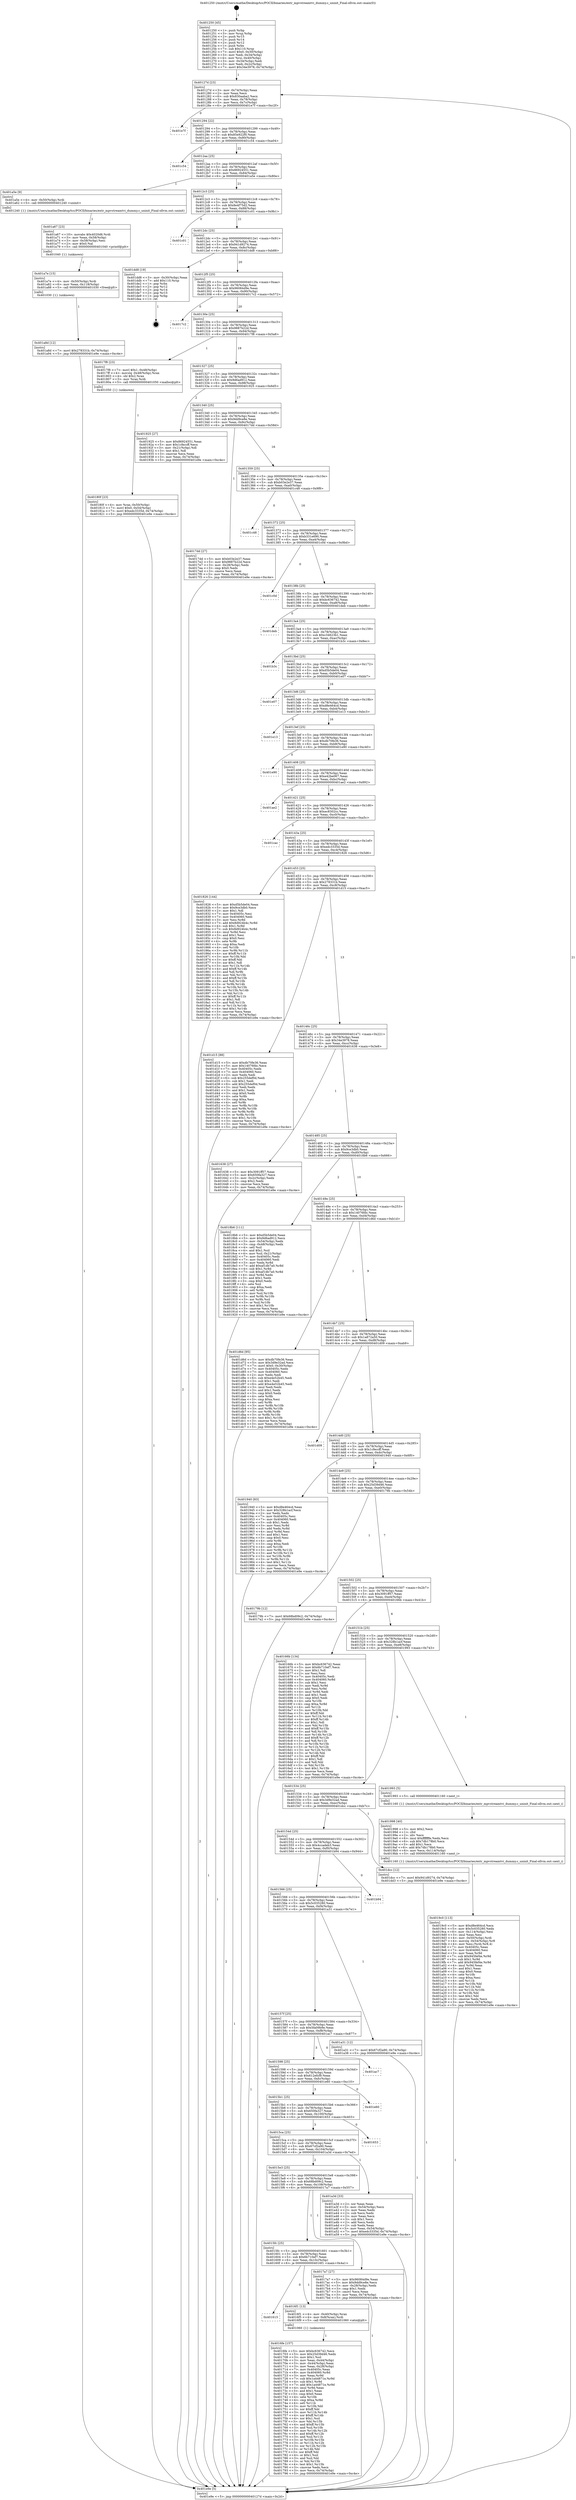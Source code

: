 digraph "0x401250" {
  label = "0x401250 (/mnt/c/Users/mathe/Desktop/tcc/POCII/binaries/extr_mpvstreamtvi_dummy.c_uninit_Final-ollvm.out::main(0))"
  labelloc = "t"
  node[shape=record]

  Entry [label="",width=0.3,height=0.3,shape=circle,fillcolor=black,style=filled]
  "0x40127d" [label="{
     0x40127d [23]\l
     | [instrs]\l
     &nbsp;&nbsp;0x40127d \<+3\>: mov -0x74(%rbp),%eax\l
     &nbsp;&nbsp;0x401280 \<+2\>: mov %eax,%ecx\l
     &nbsp;&nbsp;0x401282 \<+6\>: sub $0x830aaba2,%ecx\l
     &nbsp;&nbsp;0x401288 \<+3\>: mov %eax,-0x78(%rbp)\l
     &nbsp;&nbsp;0x40128b \<+3\>: mov %ecx,-0x7c(%rbp)\l
     &nbsp;&nbsp;0x40128e \<+6\>: je 0000000000401e7f \<main+0xc2f\>\l
  }"]
  "0x401e7f" [label="{
     0x401e7f\l
  }", style=dashed]
  "0x401294" [label="{
     0x401294 [22]\l
     | [instrs]\l
     &nbsp;&nbsp;0x401294 \<+5\>: jmp 0000000000401299 \<main+0x49\>\l
     &nbsp;&nbsp;0x401299 \<+3\>: mov -0x78(%rbp),%eax\l
     &nbsp;&nbsp;0x40129c \<+5\>: sub $0x85e922f0,%eax\l
     &nbsp;&nbsp;0x4012a1 \<+3\>: mov %eax,-0x80(%rbp)\l
     &nbsp;&nbsp;0x4012a4 \<+6\>: je 0000000000401c54 \<main+0xa04\>\l
  }"]
  Exit [label="",width=0.3,height=0.3,shape=circle,fillcolor=black,style=filled,peripheries=2]
  "0x401c54" [label="{
     0x401c54\l
  }", style=dashed]
  "0x4012aa" [label="{
     0x4012aa [25]\l
     | [instrs]\l
     &nbsp;&nbsp;0x4012aa \<+5\>: jmp 00000000004012af \<main+0x5f\>\l
     &nbsp;&nbsp;0x4012af \<+3\>: mov -0x78(%rbp),%eax\l
     &nbsp;&nbsp;0x4012b2 \<+5\>: sub $0x86924551,%eax\l
     &nbsp;&nbsp;0x4012b7 \<+6\>: mov %eax,-0x84(%rbp)\l
     &nbsp;&nbsp;0x4012bd \<+6\>: je 0000000000401a5e \<main+0x80e\>\l
  }"]
  "0x401a8d" [label="{
     0x401a8d [12]\l
     | [instrs]\l
     &nbsp;&nbsp;0x401a8d \<+7\>: movl $0x278331b,-0x74(%rbp)\l
     &nbsp;&nbsp;0x401a94 \<+5\>: jmp 0000000000401e9e \<main+0xc4e\>\l
  }"]
  "0x401a5e" [label="{
     0x401a5e [9]\l
     | [instrs]\l
     &nbsp;&nbsp;0x401a5e \<+4\>: mov -0x50(%rbp),%rdi\l
     &nbsp;&nbsp;0x401a62 \<+5\>: call 0000000000401240 \<uninit\>\l
     | [calls]\l
     &nbsp;&nbsp;0x401240 \{1\} (/mnt/c/Users/mathe/Desktop/tcc/POCII/binaries/extr_mpvstreamtvi_dummy.c_uninit_Final-ollvm.out::uninit)\l
  }"]
  "0x4012c3" [label="{
     0x4012c3 [25]\l
     | [instrs]\l
     &nbsp;&nbsp;0x4012c3 \<+5\>: jmp 00000000004012c8 \<main+0x78\>\l
     &nbsp;&nbsp;0x4012c8 \<+3\>: mov -0x78(%rbp),%eax\l
     &nbsp;&nbsp;0x4012cb \<+5\>: sub $0x8e4f75d2,%eax\l
     &nbsp;&nbsp;0x4012d0 \<+6\>: mov %eax,-0x88(%rbp)\l
     &nbsp;&nbsp;0x4012d6 \<+6\>: je 0000000000401c01 \<main+0x9b1\>\l
  }"]
  "0x401a7e" [label="{
     0x401a7e [15]\l
     | [instrs]\l
     &nbsp;&nbsp;0x401a7e \<+4\>: mov -0x50(%rbp),%rdi\l
     &nbsp;&nbsp;0x401a82 \<+6\>: mov %eax,-0x118(%rbp)\l
     &nbsp;&nbsp;0x401a88 \<+5\>: call 0000000000401030 \<free@plt\>\l
     | [calls]\l
     &nbsp;&nbsp;0x401030 \{1\} (unknown)\l
  }"]
  "0x401c01" [label="{
     0x401c01\l
  }", style=dashed]
  "0x4012dc" [label="{
     0x4012dc [25]\l
     | [instrs]\l
     &nbsp;&nbsp;0x4012dc \<+5\>: jmp 00000000004012e1 \<main+0x91\>\l
     &nbsp;&nbsp;0x4012e1 \<+3\>: mov -0x78(%rbp),%eax\l
     &nbsp;&nbsp;0x4012e4 \<+5\>: sub $0x941d9274,%eax\l
     &nbsp;&nbsp;0x4012e9 \<+6\>: mov %eax,-0x8c(%rbp)\l
     &nbsp;&nbsp;0x4012ef \<+6\>: je 0000000000401dd8 \<main+0xb88\>\l
  }"]
  "0x401a67" [label="{
     0x401a67 [23]\l
     | [instrs]\l
     &nbsp;&nbsp;0x401a67 \<+10\>: movabs $0x4020d6,%rdi\l
     &nbsp;&nbsp;0x401a71 \<+3\>: mov %eax,-0x58(%rbp)\l
     &nbsp;&nbsp;0x401a74 \<+3\>: mov -0x58(%rbp),%esi\l
     &nbsp;&nbsp;0x401a77 \<+2\>: mov $0x0,%al\l
     &nbsp;&nbsp;0x401a79 \<+5\>: call 0000000000401040 \<printf@plt\>\l
     | [calls]\l
     &nbsp;&nbsp;0x401040 \{1\} (unknown)\l
  }"]
  "0x401dd8" [label="{
     0x401dd8 [19]\l
     | [instrs]\l
     &nbsp;&nbsp;0x401dd8 \<+3\>: mov -0x30(%rbp),%eax\l
     &nbsp;&nbsp;0x401ddb \<+7\>: add $0x110,%rsp\l
     &nbsp;&nbsp;0x401de2 \<+1\>: pop %rbx\l
     &nbsp;&nbsp;0x401de3 \<+2\>: pop %r12\l
     &nbsp;&nbsp;0x401de5 \<+2\>: pop %r14\l
     &nbsp;&nbsp;0x401de7 \<+2\>: pop %r15\l
     &nbsp;&nbsp;0x401de9 \<+1\>: pop %rbp\l
     &nbsp;&nbsp;0x401dea \<+1\>: ret\l
  }"]
  "0x4012f5" [label="{
     0x4012f5 [25]\l
     | [instrs]\l
     &nbsp;&nbsp;0x4012f5 \<+5\>: jmp 00000000004012fa \<main+0xaa\>\l
     &nbsp;&nbsp;0x4012fa \<+3\>: mov -0x78(%rbp),%eax\l
     &nbsp;&nbsp;0x4012fd \<+5\>: sub $0x96084d9e,%eax\l
     &nbsp;&nbsp;0x401302 \<+6\>: mov %eax,-0x90(%rbp)\l
     &nbsp;&nbsp;0x401308 \<+6\>: je 00000000004017c2 \<main+0x572\>\l
  }"]
  "0x4019c0" [label="{
     0x4019c0 [113]\l
     | [instrs]\l
     &nbsp;&nbsp;0x4019c0 \<+5\>: mov $0xd8e464cd,%ecx\l
     &nbsp;&nbsp;0x4019c5 \<+5\>: mov $0x5c035280,%edx\l
     &nbsp;&nbsp;0x4019ca \<+6\>: mov -0x114(%rbp),%esi\l
     &nbsp;&nbsp;0x4019d0 \<+3\>: imul %eax,%esi\l
     &nbsp;&nbsp;0x4019d3 \<+4\>: mov -0x50(%rbp),%rdi\l
     &nbsp;&nbsp;0x4019d7 \<+4\>: movslq -0x54(%rbp),%r8\l
     &nbsp;&nbsp;0x4019db \<+4\>: mov %esi,(%rdi,%r8,4)\l
     &nbsp;&nbsp;0x4019df \<+7\>: mov 0x40405c,%eax\l
     &nbsp;&nbsp;0x4019e6 \<+7\>: mov 0x404060,%esi\l
     &nbsp;&nbsp;0x4019ed \<+3\>: mov %eax,%r9d\l
     &nbsp;&nbsp;0x4019f0 \<+7\>: sub $0x945fef4e,%r9d\l
     &nbsp;&nbsp;0x4019f7 \<+4\>: sub $0x1,%r9d\l
     &nbsp;&nbsp;0x4019fb \<+7\>: add $0x945fef4e,%r9d\l
     &nbsp;&nbsp;0x401a02 \<+4\>: imul %r9d,%eax\l
     &nbsp;&nbsp;0x401a06 \<+3\>: and $0x1,%eax\l
     &nbsp;&nbsp;0x401a09 \<+3\>: cmp $0x0,%eax\l
     &nbsp;&nbsp;0x401a0c \<+4\>: sete %r10b\l
     &nbsp;&nbsp;0x401a10 \<+3\>: cmp $0xa,%esi\l
     &nbsp;&nbsp;0x401a13 \<+4\>: setl %r11b\l
     &nbsp;&nbsp;0x401a17 \<+3\>: mov %r10b,%bl\l
     &nbsp;&nbsp;0x401a1a \<+3\>: and %r11b,%bl\l
     &nbsp;&nbsp;0x401a1d \<+3\>: xor %r11b,%r10b\l
     &nbsp;&nbsp;0x401a20 \<+3\>: or %r10b,%bl\l
     &nbsp;&nbsp;0x401a23 \<+3\>: test $0x1,%bl\l
     &nbsp;&nbsp;0x401a26 \<+3\>: cmovne %edx,%ecx\l
     &nbsp;&nbsp;0x401a29 \<+3\>: mov %ecx,-0x74(%rbp)\l
     &nbsp;&nbsp;0x401a2c \<+5\>: jmp 0000000000401e9e \<main+0xc4e\>\l
  }"]
  "0x4017c2" [label="{
     0x4017c2\l
  }", style=dashed]
  "0x40130e" [label="{
     0x40130e [25]\l
     | [instrs]\l
     &nbsp;&nbsp;0x40130e \<+5\>: jmp 0000000000401313 \<main+0xc3\>\l
     &nbsp;&nbsp;0x401313 \<+3\>: mov -0x78(%rbp),%eax\l
     &nbsp;&nbsp;0x401316 \<+5\>: sub $0x9887b22d,%eax\l
     &nbsp;&nbsp;0x40131b \<+6\>: mov %eax,-0x94(%rbp)\l
     &nbsp;&nbsp;0x401321 \<+6\>: je 00000000004017f8 \<main+0x5a8\>\l
  }"]
  "0x401998" [label="{
     0x401998 [40]\l
     | [instrs]\l
     &nbsp;&nbsp;0x401998 \<+5\>: mov $0x2,%ecx\l
     &nbsp;&nbsp;0x40199d \<+1\>: cltd\l
     &nbsp;&nbsp;0x40199e \<+2\>: idiv %ecx\l
     &nbsp;&nbsp;0x4019a0 \<+6\>: imul $0xfffffffe,%edx,%ecx\l
     &nbsp;&nbsp;0x4019a6 \<+6\>: sub $0x7db178b0,%ecx\l
     &nbsp;&nbsp;0x4019ac \<+3\>: add $0x1,%ecx\l
     &nbsp;&nbsp;0x4019af \<+6\>: add $0x7db178b0,%ecx\l
     &nbsp;&nbsp;0x4019b5 \<+6\>: mov %ecx,-0x114(%rbp)\l
     &nbsp;&nbsp;0x4019bb \<+5\>: call 0000000000401160 \<next_i\>\l
     | [calls]\l
     &nbsp;&nbsp;0x401160 \{1\} (/mnt/c/Users/mathe/Desktop/tcc/POCII/binaries/extr_mpvstreamtvi_dummy.c_uninit_Final-ollvm.out::next_i)\l
  }"]
  "0x4017f8" [label="{
     0x4017f8 [23]\l
     | [instrs]\l
     &nbsp;&nbsp;0x4017f8 \<+7\>: movl $0x1,-0x48(%rbp)\l
     &nbsp;&nbsp;0x4017ff \<+4\>: movslq -0x48(%rbp),%rax\l
     &nbsp;&nbsp;0x401803 \<+4\>: shl $0x2,%rax\l
     &nbsp;&nbsp;0x401807 \<+3\>: mov %rax,%rdi\l
     &nbsp;&nbsp;0x40180a \<+5\>: call 0000000000401050 \<malloc@plt\>\l
     | [calls]\l
     &nbsp;&nbsp;0x401050 \{1\} (unknown)\l
  }"]
  "0x401327" [label="{
     0x401327 [25]\l
     | [instrs]\l
     &nbsp;&nbsp;0x401327 \<+5\>: jmp 000000000040132c \<main+0xdc\>\l
     &nbsp;&nbsp;0x40132c \<+3\>: mov -0x78(%rbp),%eax\l
     &nbsp;&nbsp;0x40132f \<+5\>: sub $0x9d6ad912,%eax\l
     &nbsp;&nbsp;0x401334 \<+6\>: mov %eax,-0x98(%rbp)\l
     &nbsp;&nbsp;0x40133a \<+6\>: je 0000000000401925 \<main+0x6d5\>\l
  }"]
  "0x40180f" [label="{
     0x40180f [23]\l
     | [instrs]\l
     &nbsp;&nbsp;0x40180f \<+4\>: mov %rax,-0x50(%rbp)\l
     &nbsp;&nbsp;0x401813 \<+7\>: movl $0x0,-0x54(%rbp)\l
     &nbsp;&nbsp;0x40181a \<+7\>: movl $0xedc3335d,-0x74(%rbp)\l
     &nbsp;&nbsp;0x401821 \<+5\>: jmp 0000000000401e9e \<main+0xc4e\>\l
  }"]
  "0x401925" [label="{
     0x401925 [27]\l
     | [instrs]\l
     &nbsp;&nbsp;0x401925 \<+5\>: mov $0x86924551,%eax\l
     &nbsp;&nbsp;0x40192a \<+5\>: mov $0x1cfeccff,%ecx\l
     &nbsp;&nbsp;0x40192f \<+3\>: mov -0x21(%rbp),%dl\l
     &nbsp;&nbsp;0x401932 \<+3\>: test $0x1,%dl\l
     &nbsp;&nbsp;0x401935 \<+3\>: cmovne %ecx,%eax\l
     &nbsp;&nbsp;0x401938 \<+3\>: mov %eax,-0x74(%rbp)\l
     &nbsp;&nbsp;0x40193b \<+5\>: jmp 0000000000401e9e \<main+0xc4e\>\l
  }"]
  "0x401340" [label="{
     0x401340 [25]\l
     | [instrs]\l
     &nbsp;&nbsp;0x401340 \<+5\>: jmp 0000000000401345 \<main+0xf5\>\l
     &nbsp;&nbsp;0x401345 \<+3\>: mov -0x78(%rbp),%eax\l
     &nbsp;&nbsp;0x401348 \<+5\>: sub $0x9dd9ce8e,%eax\l
     &nbsp;&nbsp;0x40134d \<+6\>: mov %eax,-0x9c(%rbp)\l
     &nbsp;&nbsp;0x401353 \<+6\>: je 00000000004017dd \<main+0x58d\>\l
  }"]
  "0x4016fe" [label="{
     0x4016fe [157]\l
     | [instrs]\l
     &nbsp;&nbsp;0x4016fe \<+5\>: mov $0xbc636742,%ecx\l
     &nbsp;&nbsp;0x401703 \<+5\>: mov $0x25d39d46,%edx\l
     &nbsp;&nbsp;0x401708 \<+3\>: mov $0x1,%sil\l
     &nbsp;&nbsp;0x40170b \<+3\>: mov %eax,-0x44(%rbp)\l
     &nbsp;&nbsp;0x40170e \<+3\>: mov -0x44(%rbp),%eax\l
     &nbsp;&nbsp;0x401711 \<+3\>: mov %eax,-0x28(%rbp)\l
     &nbsp;&nbsp;0x401714 \<+7\>: mov 0x40405c,%eax\l
     &nbsp;&nbsp;0x40171b \<+8\>: mov 0x404060,%r8d\l
     &nbsp;&nbsp;0x401723 \<+3\>: mov %eax,%r9d\l
     &nbsp;&nbsp;0x401726 \<+7\>: sub $0x1a44871e,%r9d\l
     &nbsp;&nbsp;0x40172d \<+4\>: sub $0x1,%r9d\l
     &nbsp;&nbsp;0x401731 \<+7\>: add $0x1a44871e,%r9d\l
     &nbsp;&nbsp;0x401738 \<+4\>: imul %r9d,%eax\l
     &nbsp;&nbsp;0x40173c \<+3\>: and $0x1,%eax\l
     &nbsp;&nbsp;0x40173f \<+3\>: cmp $0x0,%eax\l
     &nbsp;&nbsp;0x401742 \<+4\>: sete %r10b\l
     &nbsp;&nbsp;0x401746 \<+4\>: cmp $0xa,%r8d\l
     &nbsp;&nbsp;0x40174a \<+4\>: setl %r11b\l
     &nbsp;&nbsp;0x40174e \<+3\>: mov %r10b,%bl\l
     &nbsp;&nbsp;0x401751 \<+3\>: xor $0xff,%bl\l
     &nbsp;&nbsp;0x401754 \<+3\>: mov %r11b,%r14b\l
     &nbsp;&nbsp;0x401757 \<+4\>: xor $0xff,%r14b\l
     &nbsp;&nbsp;0x40175b \<+4\>: xor $0x1,%sil\l
     &nbsp;&nbsp;0x40175f \<+3\>: mov %bl,%r15b\l
     &nbsp;&nbsp;0x401762 \<+4\>: and $0xff,%r15b\l
     &nbsp;&nbsp;0x401766 \<+3\>: and %sil,%r10b\l
     &nbsp;&nbsp;0x401769 \<+3\>: mov %r14b,%r12b\l
     &nbsp;&nbsp;0x40176c \<+4\>: and $0xff,%r12b\l
     &nbsp;&nbsp;0x401770 \<+3\>: and %sil,%r11b\l
     &nbsp;&nbsp;0x401773 \<+3\>: or %r10b,%r15b\l
     &nbsp;&nbsp;0x401776 \<+3\>: or %r11b,%r12b\l
     &nbsp;&nbsp;0x401779 \<+3\>: xor %r12b,%r15b\l
     &nbsp;&nbsp;0x40177c \<+3\>: or %r14b,%bl\l
     &nbsp;&nbsp;0x40177f \<+3\>: xor $0xff,%bl\l
     &nbsp;&nbsp;0x401782 \<+4\>: or $0x1,%sil\l
     &nbsp;&nbsp;0x401786 \<+3\>: and %sil,%bl\l
     &nbsp;&nbsp;0x401789 \<+3\>: or %bl,%r15b\l
     &nbsp;&nbsp;0x40178c \<+4\>: test $0x1,%r15b\l
     &nbsp;&nbsp;0x401790 \<+3\>: cmovne %edx,%ecx\l
     &nbsp;&nbsp;0x401793 \<+3\>: mov %ecx,-0x74(%rbp)\l
     &nbsp;&nbsp;0x401796 \<+5\>: jmp 0000000000401e9e \<main+0xc4e\>\l
  }"]
  "0x4017dd" [label="{
     0x4017dd [27]\l
     | [instrs]\l
     &nbsp;&nbsp;0x4017dd \<+5\>: mov $0xb03e2e37,%eax\l
     &nbsp;&nbsp;0x4017e2 \<+5\>: mov $0x9887b22d,%ecx\l
     &nbsp;&nbsp;0x4017e7 \<+3\>: mov -0x28(%rbp),%edx\l
     &nbsp;&nbsp;0x4017ea \<+3\>: cmp $0x0,%edx\l
     &nbsp;&nbsp;0x4017ed \<+3\>: cmove %ecx,%eax\l
     &nbsp;&nbsp;0x4017f0 \<+3\>: mov %eax,-0x74(%rbp)\l
     &nbsp;&nbsp;0x4017f3 \<+5\>: jmp 0000000000401e9e \<main+0xc4e\>\l
  }"]
  "0x401359" [label="{
     0x401359 [25]\l
     | [instrs]\l
     &nbsp;&nbsp;0x401359 \<+5\>: jmp 000000000040135e \<main+0x10e\>\l
     &nbsp;&nbsp;0x40135e \<+3\>: mov -0x78(%rbp),%eax\l
     &nbsp;&nbsp;0x401361 \<+5\>: sub $0xb03e2e37,%eax\l
     &nbsp;&nbsp;0x401366 \<+6\>: mov %eax,-0xa0(%rbp)\l
     &nbsp;&nbsp;0x40136c \<+6\>: je 0000000000401c48 \<main+0x9f8\>\l
  }"]
  "0x401615" [label="{
     0x401615\l
  }", style=dashed]
  "0x401c48" [label="{
     0x401c48\l
  }", style=dashed]
  "0x401372" [label="{
     0x401372 [25]\l
     | [instrs]\l
     &nbsp;&nbsp;0x401372 \<+5\>: jmp 0000000000401377 \<main+0x127\>\l
     &nbsp;&nbsp;0x401377 \<+3\>: mov -0x78(%rbp),%eax\l
     &nbsp;&nbsp;0x40137a \<+5\>: sub $0xb331e690,%eax\l
     &nbsp;&nbsp;0x40137f \<+6\>: mov %eax,-0xa4(%rbp)\l
     &nbsp;&nbsp;0x401385 \<+6\>: je 0000000000401c0d \<main+0x9bd\>\l
  }"]
  "0x4016f1" [label="{
     0x4016f1 [13]\l
     | [instrs]\l
     &nbsp;&nbsp;0x4016f1 \<+4\>: mov -0x40(%rbp),%rax\l
     &nbsp;&nbsp;0x4016f5 \<+4\>: mov 0x8(%rax),%rdi\l
     &nbsp;&nbsp;0x4016f9 \<+5\>: call 0000000000401060 \<atoi@plt\>\l
     | [calls]\l
     &nbsp;&nbsp;0x401060 \{1\} (unknown)\l
  }"]
  "0x401c0d" [label="{
     0x401c0d\l
  }", style=dashed]
  "0x40138b" [label="{
     0x40138b [25]\l
     | [instrs]\l
     &nbsp;&nbsp;0x40138b \<+5\>: jmp 0000000000401390 \<main+0x140\>\l
     &nbsp;&nbsp;0x401390 \<+3\>: mov -0x78(%rbp),%eax\l
     &nbsp;&nbsp;0x401393 \<+5\>: sub $0xbc636742,%eax\l
     &nbsp;&nbsp;0x401398 \<+6\>: mov %eax,-0xa8(%rbp)\l
     &nbsp;&nbsp;0x40139e \<+6\>: je 0000000000401deb \<main+0xb9b\>\l
  }"]
  "0x4015fc" [label="{
     0x4015fc [25]\l
     | [instrs]\l
     &nbsp;&nbsp;0x4015fc \<+5\>: jmp 0000000000401601 \<main+0x3b1\>\l
     &nbsp;&nbsp;0x401601 \<+3\>: mov -0x78(%rbp),%eax\l
     &nbsp;&nbsp;0x401604 \<+5\>: sub $0x6b710ef7,%eax\l
     &nbsp;&nbsp;0x401609 \<+6\>: mov %eax,-0x10c(%rbp)\l
     &nbsp;&nbsp;0x40160f \<+6\>: je 00000000004016f1 \<main+0x4a1\>\l
  }"]
  "0x401deb" [label="{
     0x401deb\l
  }", style=dashed]
  "0x4013a4" [label="{
     0x4013a4 [25]\l
     | [instrs]\l
     &nbsp;&nbsp;0x4013a4 \<+5\>: jmp 00000000004013a9 \<main+0x159\>\l
     &nbsp;&nbsp;0x4013a9 \<+3\>: mov -0x78(%rbp),%eax\l
     &nbsp;&nbsp;0x4013ac \<+5\>: sub $0xc34623b1,%eax\l
     &nbsp;&nbsp;0x4013b1 \<+6\>: mov %eax,-0xac(%rbp)\l
     &nbsp;&nbsp;0x4013b7 \<+6\>: je 0000000000401b3c \<main+0x8ec\>\l
  }"]
  "0x4017a7" [label="{
     0x4017a7 [27]\l
     | [instrs]\l
     &nbsp;&nbsp;0x4017a7 \<+5\>: mov $0x96084d9e,%eax\l
     &nbsp;&nbsp;0x4017ac \<+5\>: mov $0x9dd9ce8e,%ecx\l
     &nbsp;&nbsp;0x4017b1 \<+3\>: mov -0x28(%rbp),%edx\l
     &nbsp;&nbsp;0x4017b4 \<+3\>: cmp $0x1,%edx\l
     &nbsp;&nbsp;0x4017b7 \<+3\>: cmovl %ecx,%eax\l
     &nbsp;&nbsp;0x4017ba \<+3\>: mov %eax,-0x74(%rbp)\l
     &nbsp;&nbsp;0x4017bd \<+5\>: jmp 0000000000401e9e \<main+0xc4e\>\l
  }"]
  "0x401b3c" [label="{
     0x401b3c\l
  }", style=dashed]
  "0x4013bd" [label="{
     0x4013bd [25]\l
     | [instrs]\l
     &nbsp;&nbsp;0x4013bd \<+5\>: jmp 00000000004013c2 \<main+0x172\>\l
     &nbsp;&nbsp;0x4013c2 \<+3\>: mov -0x78(%rbp),%eax\l
     &nbsp;&nbsp;0x4013c5 \<+5\>: sub $0xd5b5de04,%eax\l
     &nbsp;&nbsp;0x4013ca \<+6\>: mov %eax,-0xb0(%rbp)\l
     &nbsp;&nbsp;0x4013d0 \<+6\>: je 0000000000401e07 \<main+0xbb7\>\l
  }"]
  "0x4015e3" [label="{
     0x4015e3 [25]\l
     | [instrs]\l
     &nbsp;&nbsp;0x4015e3 \<+5\>: jmp 00000000004015e8 \<main+0x398\>\l
     &nbsp;&nbsp;0x4015e8 \<+3\>: mov -0x78(%rbp),%eax\l
     &nbsp;&nbsp;0x4015eb \<+5\>: sub $0x68bd09c2,%eax\l
     &nbsp;&nbsp;0x4015f0 \<+6\>: mov %eax,-0x108(%rbp)\l
     &nbsp;&nbsp;0x4015f6 \<+6\>: je 00000000004017a7 \<main+0x557\>\l
  }"]
  "0x401e07" [label="{
     0x401e07\l
  }", style=dashed]
  "0x4013d6" [label="{
     0x4013d6 [25]\l
     | [instrs]\l
     &nbsp;&nbsp;0x4013d6 \<+5\>: jmp 00000000004013db \<main+0x18b\>\l
     &nbsp;&nbsp;0x4013db \<+3\>: mov -0x78(%rbp),%eax\l
     &nbsp;&nbsp;0x4013de \<+5\>: sub $0xd8e464cd,%eax\l
     &nbsp;&nbsp;0x4013e3 \<+6\>: mov %eax,-0xb4(%rbp)\l
     &nbsp;&nbsp;0x4013e9 \<+6\>: je 0000000000401e13 \<main+0xbc3\>\l
  }"]
  "0x401a3d" [label="{
     0x401a3d [33]\l
     | [instrs]\l
     &nbsp;&nbsp;0x401a3d \<+2\>: xor %eax,%eax\l
     &nbsp;&nbsp;0x401a3f \<+3\>: mov -0x54(%rbp),%ecx\l
     &nbsp;&nbsp;0x401a42 \<+2\>: mov %eax,%edx\l
     &nbsp;&nbsp;0x401a44 \<+2\>: sub %ecx,%edx\l
     &nbsp;&nbsp;0x401a46 \<+2\>: mov %eax,%ecx\l
     &nbsp;&nbsp;0x401a48 \<+3\>: sub $0x1,%ecx\l
     &nbsp;&nbsp;0x401a4b \<+2\>: add %ecx,%edx\l
     &nbsp;&nbsp;0x401a4d \<+2\>: sub %edx,%eax\l
     &nbsp;&nbsp;0x401a4f \<+3\>: mov %eax,-0x54(%rbp)\l
     &nbsp;&nbsp;0x401a52 \<+7\>: movl $0xedc3335d,-0x74(%rbp)\l
     &nbsp;&nbsp;0x401a59 \<+5\>: jmp 0000000000401e9e \<main+0xc4e\>\l
  }"]
  "0x401e13" [label="{
     0x401e13\l
  }", style=dashed]
  "0x4013ef" [label="{
     0x4013ef [25]\l
     | [instrs]\l
     &nbsp;&nbsp;0x4013ef \<+5\>: jmp 00000000004013f4 \<main+0x1a4\>\l
     &nbsp;&nbsp;0x4013f4 \<+3\>: mov -0x78(%rbp),%eax\l
     &nbsp;&nbsp;0x4013f7 \<+5\>: sub $0xdb70fe36,%eax\l
     &nbsp;&nbsp;0x4013fc \<+6\>: mov %eax,-0xb8(%rbp)\l
     &nbsp;&nbsp;0x401402 \<+6\>: je 0000000000401e90 \<main+0xc40\>\l
  }"]
  "0x4015ca" [label="{
     0x4015ca [25]\l
     | [instrs]\l
     &nbsp;&nbsp;0x4015ca \<+5\>: jmp 00000000004015cf \<main+0x37f\>\l
     &nbsp;&nbsp;0x4015cf \<+3\>: mov -0x78(%rbp),%eax\l
     &nbsp;&nbsp;0x4015d2 \<+5\>: sub $0x67cf2a90,%eax\l
     &nbsp;&nbsp;0x4015d7 \<+6\>: mov %eax,-0x104(%rbp)\l
     &nbsp;&nbsp;0x4015dd \<+6\>: je 0000000000401a3d \<main+0x7ed\>\l
  }"]
  "0x401e90" [label="{
     0x401e90\l
  }", style=dashed]
  "0x401408" [label="{
     0x401408 [25]\l
     | [instrs]\l
     &nbsp;&nbsp;0x401408 \<+5\>: jmp 000000000040140d \<main+0x1bd\>\l
     &nbsp;&nbsp;0x40140d \<+3\>: mov -0x78(%rbp),%eax\l
     &nbsp;&nbsp;0x401410 \<+5\>: sub $0xe42be067,%eax\l
     &nbsp;&nbsp;0x401415 \<+6\>: mov %eax,-0xbc(%rbp)\l
     &nbsp;&nbsp;0x40141b \<+6\>: je 0000000000401ae2 \<main+0x892\>\l
  }"]
  "0x401653" [label="{
     0x401653\l
  }", style=dashed]
  "0x401ae2" [label="{
     0x401ae2\l
  }", style=dashed]
  "0x401421" [label="{
     0x401421 [25]\l
     | [instrs]\l
     &nbsp;&nbsp;0x401421 \<+5\>: jmp 0000000000401426 \<main+0x1d6\>\l
     &nbsp;&nbsp;0x401426 \<+3\>: mov -0x78(%rbp),%eax\l
     &nbsp;&nbsp;0x401429 \<+5\>: sub $0xec8302cc,%eax\l
     &nbsp;&nbsp;0x40142e \<+6\>: mov %eax,-0xc0(%rbp)\l
     &nbsp;&nbsp;0x401434 \<+6\>: je 0000000000401cac \<main+0xa5c\>\l
  }"]
  "0x4015b1" [label="{
     0x4015b1 [25]\l
     | [instrs]\l
     &nbsp;&nbsp;0x4015b1 \<+5\>: jmp 00000000004015b6 \<main+0x366\>\l
     &nbsp;&nbsp;0x4015b6 \<+3\>: mov -0x78(%rbp),%eax\l
     &nbsp;&nbsp;0x4015b9 \<+5\>: sub $0x650fa327,%eax\l
     &nbsp;&nbsp;0x4015be \<+6\>: mov %eax,-0x100(%rbp)\l
     &nbsp;&nbsp;0x4015c4 \<+6\>: je 0000000000401653 \<main+0x403\>\l
  }"]
  "0x401cac" [label="{
     0x401cac\l
  }", style=dashed]
  "0x40143a" [label="{
     0x40143a [25]\l
     | [instrs]\l
     &nbsp;&nbsp;0x40143a \<+5\>: jmp 000000000040143f \<main+0x1ef\>\l
     &nbsp;&nbsp;0x40143f \<+3\>: mov -0x78(%rbp),%eax\l
     &nbsp;&nbsp;0x401442 \<+5\>: sub $0xedc3335d,%eax\l
     &nbsp;&nbsp;0x401447 \<+6\>: mov %eax,-0xc4(%rbp)\l
     &nbsp;&nbsp;0x40144d \<+6\>: je 0000000000401826 \<main+0x5d6\>\l
  }"]
  "0x401e60" [label="{
     0x401e60\l
  }", style=dashed]
  "0x401826" [label="{
     0x401826 [144]\l
     | [instrs]\l
     &nbsp;&nbsp;0x401826 \<+5\>: mov $0xd5b5de04,%eax\l
     &nbsp;&nbsp;0x40182b \<+5\>: mov $0x9ce3db0,%ecx\l
     &nbsp;&nbsp;0x401830 \<+2\>: mov $0x1,%dl\l
     &nbsp;&nbsp;0x401832 \<+7\>: mov 0x40405c,%esi\l
     &nbsp;&nbsp;0x401839 \<+7\>: mov 0x404060,%edi\l
     &nbsp;&nbsp;0x401840 \<+3\>: mov %esi,%r8d\l
     &nbsp;&nbsp;0x401843 \<+7\>: add $0x8d924b4c,%r8d\l
     &nbsp;&nbsp;0x40184a \<+4\>: sub $0x1,%r8d\l
     &nbsp;&nbsp;0x40184e \<+7\>: sub $0x8d924b4c,%r8d\l
     &nbsp;&nbsp;0x401855 \<+4\>: imul %r8d,%esi\l
     &nbsp;&nbsp;0x401859 \<+3\>: and $0x1,%esi\l
     &nbsp;&nbsp;0x40185c \<+3\>: cmp $0x0,%esi\l
     &nbsp;&nbsp;0x40185f \<+4\>: sete %r9b\l
     &nbsp;&nbsp;0x401863 \<+3\>: cmp $0xa,%edi\l
     &nbsp;&nbsp;0x401866 \<+4\>: setl %r10b\l
     &nbsp;&nbsp;0x40186a \<+3\>: mov %r9b,%r11b\l
     &nbsp;&nbsp;0x40186d \<+4\>: xor $0xff,%r11b\l
     &nbsp;&nbsp;0x401871 \<+3\>: mov %r10b,%bl\l
     &nbsp;&nbsp;0x401874 \<+3\>: xor $0xff,%bl\l
     &nbsp;&nbsp;0x401877 \<+3\>: xor $0x1,%dl\l
     &nbsp;&nbsp;0x40187a \<+3\>: mov %r11b,%r14b\l
     &nbsp;&nbsp;0x40187d \<+4\>: and $0xff,%r14b\l
     &nbsp;&nbsp;0x401881 \<+3\>: and %dl,%r9b\l
     &nbsp;&nbsp;0x401884 \<+3\>: mov %bl,%r15b\l
     &nbsp;&nbsp;0x401887 \<+4\>: and $0xff,%r15b\l
     &nbsp;&nbsp;0x40188b \<+3\>: and %dl,%r10b\l
     &nbsp;&nbsp;0x40188e \<+3\>: or %r9b,%r14b\l
     &nbsp;&nbsp;0x401891 \<+3\>: or %r10b,%r15b\l
     &nbsp;&nbsp;0x401894 \<+3\>: xor %r15b,%r14b\l
     &nbsp;&nbsp;0x401897 \<+3\>: or %bl,%r11b\l
     &nbsp;&nbsp;0x40189a \<+4\>: xor $0xff,%r11b\l
     &nbsp;&nbsp;0x40189e \<+3\>: or $0x1,%dl\l
     &nbsp;&nbsp;0x4018a1 \<+3\>: and %dl,%r11b\l
     &nbsp;&nbsp;0x4018a4 \<+3\>: or %r11b,%r14b\l
     &nbsp;&nbsp;0x4018a7 \<+4\>: test $0x1,%r14b\l
     &nbsp;&nbsp;0x4018ab \<+3\>: cmovne %ecx,%eax\l
     &nbsp;&nbsp;0x4018ae \<+3\>: mov %eax,-0x74(%rbp)\l
     &nbsp;&nbsp;0x4018b1 \<+5\>: jmp 0000000000401e9e \<main+0xc4e\>\l
  }"]
  "0x401453" [label="{
     0x401453 [25]\l
     | [instrs]\l
     &nbsp;&nbsp;0x401453 \<+5\>: jmp 0000000000401458 \<main+0x208\>\l
     &nbsp;&nbsp;0x401458 \<+3\>: mov -0x78(%rbp),%eax\l
     &nbsp;&nbsp;0x40145b \<+5\>: sub $0x278331b,%eax\l
     &nbsp;&nbsp;0x401460 \<+6\>: mov %eax,-0xc8(%rbp)\l
     &nbsp;&nbsp;0x401466 \<+6\>: je 0000000000401d15 \<main+0xac5\>\l
  }"]
  "0x401598" [label="{
     0x401598 [25]\l
     | [instrs]\l
     &nbsp;&nbsp;0x401598 \<+5\>: jmp 000000000040159d \<main+0x34d\>\l
     &nbsp;&nbsp;0x40159d \<+3\>: mov -0x78(%rbp),%eax\l
     &nbsp;&nbsp;0x4015a0 \<+5\>: sub $0x612efcf9,%eax\l
     &nbsp;&nbsp;0x4015a5 \<+6\>: mov %eax,-0xfc(%rbp)\l
     &nbsp;&nbsp;0x4015ab \<+6\>: je 0000000000401e60 \<main+0xc10\>\l
  }"]
  "0x401d15" [label="{
     0x401d15 [88]\l
     | [instrs]\l
     &nbsp;&nbsp;0x401d15 \<+5\>: mov $0xdb70fe36,%eax\l
     &nbsp;&nbsp;0x401d1a \<+5\>: mov $0x14076fdc,%ecx\l
     &nbsp;&nbsp;0x401d1f \<+7\>: mov 0x40405c,%edx\l
     &nbsp;&nbsp;0x401d26 \<+7\>: mov 0x404060,%esi\l
     &nbsp;&nbsp;0x401d2d \<+2\>: mov %edx,%edi\l
     &nbsp;&nbsp;0x401d2f \<+6\>: sub $0x255def0d,%edi\l
     &nbsp;&nbsp;0x401d35 \<+3\>: sub $0x1,%edi\l
     &nbsp;&nbsp;0x401d38 \<+6\>: add $0x255def0d,%edi\l
     &nbsp;&nbsp;0x401d3e \<+3\>: imul %edi,%edx\l
     &nbsp;&nbsp;0x401d41 \<+3\>: and $0x1,%edx\l
     &nbsp;&nbsp;0x401d44 \<+3\>: cmp $0x0,%edx\l
     &nbsp;&nbsp;0x401d47 \<+4\>: sete %r8b\l
     &nbsp;&nbsp;0x401d4b \<+3\>: cmp $0xa,%esi\l
     &nbsp;&nbsp;0x401d4e \<+4\>: setl %r9b\l
     &nbsp;&nbsp;0x401d52 \<+3\>: mov %r8b,%r10b\l
     &nbsp;&nbsp;0x401d55 \<+3\>: and %r9b,%r10b\l
     &nbsp;&nbsp;0x401d58 \<+3\>: xor %r9b,%r8b\l
     &nbsp;&nbsp;0x401d5b \<+3\>: or %r8b,%r10b\l
     &nbsp;&nbsp;0x401d5e \<+4\>: test $0x1,%r10b\l
     &nbsp;&nbsp;0x401d62 \<+3\>: cmovne %ecx,%eax\l
     &nbsp;&nbsp;0x401d65 \<+3\>: mov %eax,-0x74(%rbp)\l
     &nbsp;&nbsp;0x401d68 \<+5\>: jmp 0000000000401e9e \<main+0xc4e\>\l
  }"]
  "0x40146c" [label="{
     0x40146c [25]\l
     | [instrs]\l
     &nbsp;&nbsp;0x40146c \<+5\>: jmp 0000000000401471 \<main+0x221\>\l
     &nbsp;&nbsp;0x401471 \<+3\>: mov -0x78(%rbp),%eax\l
     &nbsp;&nbsp;0x401474 \<+5\>: sub $0x34e3978,%eax\l
     &nbsp;&nbsp;0x401479 \<+6\>: mov %eax,-0xcc(%rbp)\l
     &nbsp;&nbsp;0x40147f \<+6\>: je 0000000000401638 \<main+0x3e8\>\l
  }"]
  "0x401ac7" [label="{
     0x401ac7\l
  }", style=dashed]
  "0x401638" [label="{
     0x401638 [27]\l
     | [instrs]\l
     &nbsp;&nbsp;0x401638 \<+5\>: mov $0x3091ff57,%eax\l
     &nbsp;&nbsp;0x40163d \<+5\>: mov $0x650fa327,%ecx\l
     &nbsp;&nbsp;0x401642 \<+3\>: mov -0x2c(%rbp),%edx\l
     &nbsp;&nbsp;0x401645 \<+3\>: cmp $0x2,%edx\l
     &nbsp;&nbsp;0x401648 \<+3\>: cmovne %ecx,%eax\l
     &nbsp;&nbsp;0x40164b \<+3\>: mov %eax,-0x74(%rbp)\l
     &nbsp;&nbsp;0x40164e \<+5\>: jmp 0000000000401e9e \<main+0xc4e\>\l
  }"]
  "0x401485" [label="{
     0x401485 [25]\l
     | [instrs]\l
     &nbsp;&nbsp;0x401485 \<+5\>: jmp 000000000040148a \<main+0x23a\>\l
     &nbsp;&nbsp;0x40148a \<+3\>: mov -0x78(%rbp),%eax\l
     &nbsp;&nbsp;0x40148d \<+5\>: sub $0x9ce3db0,%eax\l
     &nbsp;&nbsp;0x401492 \<+6\>: mov %eax,-0xd0(%rbp)\l
     &nbsp;&nbsp;0x401498 \<+6\>: je 00000000004018b6 \<main+0x666\>\l
  }"]
  "0x401e9e" [label="{
     0x401e9e [5]\l
     | [instrs]\l
     &nbsp;&nbsp;0x401e9e \<+5\>: jmp 000000000040127d \<main+0x2d\>\l
  }"]
  "0x401250" [label="{
     0x401250 [45]\l
     | [instrs]\l
     &nbsp;&nbsp;0x401250 \<+1\>: push %rbp\l
     &nbsp;&nbsp;0x401251 \<+3\>: mov %rsp,%rbp\l
     &nbsp;&nbsp;0x401254 \<+2\>: push %r15\l
     &nbsp;&nbsp;0x401256 \<+2\>: push %r14\l
     &nbsp;&nbsp;0x401258 \<+2\>: push %r12\l
     &nbsp;&nbsp;0x40125a \<+1\>: push %rbx\l
     &nbsp;&nbsp;0x40125b \<+7\>: sub $0x110,%rsp\l
     &nbsp;&nbsp;0x401262 \<+7\>: movl $0x0,-0x30(%rbp)\l
     &nbsp;&nbsp;0x401269 \<+3\>: mov %edi,-0x34(%rbp)\l
     &nbsp;&nbsp;0x40126c \<+4\>: mov %rsi,-0x40(%rbp)\l
     &nbsp;&nbsp;0x401270 \<+3\>: mov -0x34(%rbp),%edi\l
     &nbsp;&nbsp;0x401273 \<+3\>: mov %edi,-0x2c(%rbp)\l
     &nbsp;&nbsp;0x401276 \<+7\>: movl $0x34e3978,-0x74(%rbp)\l
  }"]
  "0x40157f" [label="{
     0x40157f [25]\l
     | [instrs]\l
     &nbsp;&nbsp;0x40157f \<+5\>: jmp 0000000000401584 \<main+0x334\>\l
     &nbsp;&nbsp;0x401584 \<+3\>: mov -0x78(%rbp),%eax\l
     &nbsp;&nbsp;0x401587 \<+5\>: sub $0x5fa09b9e,%eax\l
     &nbsp;&nbsp;0x40158c \<+6\>: mov %eax,-0xf8(%rbp)\l
     &nbsp;&nbsp;0x401592 \<+6\>: je 0000000000401ac7 \<main+0x877\>\l
  }"]
  "0x4018b6" [label="{
     0x4018b6 [111]\l
     | [instrs]\l
     &nbsp;&nbsp;0x4018b6 \<+5\>: mov $0xd5b5de04,%eax\l
     &nbsp;&nbsp;0x4018bb \<+5\>: mov $0x9d6ad912,%ecx\l
     &nbsp;&nbsp;0x4018c0 \<+3\>: mov -0x54(%rbp),%edx\l
     &nbsp;&nbsp;0x4018c3 \<+3\>: cmp -0x48(%rbp),%edx\l
     &nbsp;&nbsp;0x4018c6 \<+4\>: setl %sil\l
     &nbsp;&nbsp;0x4018ca \<+4\>: and $0x1,%sil\l
     &nbsp;&nbsp;0x4018ce \<+4\>: mov %sil,-0x21(%rbp)\l
     &nbsp;&nbsp;0x4018d2 \<+7\>: mov 0x40405c,%edx\l
     &nbsp;&nbsp;0x4018d9 \<+7\>: mov 0x404060,%edi\l
     &nbsp;&nbsp;0x4018e0 \<+3\>: mov %edx,%r8d\l
     &nbsp;&nbsp;0x4018e3 \<+7\>: add $0xaf1db7a0,%r8d\l
     &nbsp;&nbsp;0x4018ea \<+4\>: sub $0x1,%r8d\l
     &nbsp;&nbsp;0x4018ee \<+7\>: sub $0xaf1db7a0,%r8d\l
     &nbsp;&nbsp;0x4018f5 \<+4\>: imul %r8d,%edx\l
     &nbsp;&nbsp;0x4018f9 \<+3\>: and $0x1,%edx\l
     &nbsp;&nbsp;0x4018fc \<+3\>: cmp $0x0,%edx\l
     &nbsp;&nbsp;0x4018ff \<+4\>: sete %sil\l
     &nbsp;&nbsp;0x401903 \<+3\>: cmp $0xa,%edi\l
     &nbsp;&nbsp;0x401906 \<+4\>: setl %r9b\l
     &nbsp;&nbsp;0x40190a \<+3\>: mov %sil,%r10b\l
     &nbsp;&nbsp;0x40190d \<+3\>: and %r9b,%r10b\l
     &nbsp;&nbsp;0x401910 \<+3\>: xor %r9b,%sil\l
     &nbsp;&nbsp;0x401913 \<+3\>: or %sil,%r10b\l
     &nbsp;&nbsp;0x401916 \<+4\>: test $0x1,%r10b\l
     &nbsp;&nbsp;0x40191a \<+3\>: cmovne %ecx,%eax\l
     &nbsp;&nbsp;0x40191d \<+3\>: mov %eax,-0x74(%rbp)\l
     &nbsp;&nbsp;0x401920 \<+5\>: jmp 0000000000401e9e \<main+0xc4e\>\l
  }"]
  "0x40149e" [label="{
     0x40149e [25]\l
     | [instrs]\l
     &nbsp;&nbsp;0x40149e \<+5\>: jmp 00000000004014a3 \<main+0x253\>\l
     &nbsp;&nbsp;0x4014a3 \<+3\>: mov -0x78(%rbp),%eax\l
     &nbsp;&nbsp;0x4014a6 \<+5\>: sub $0x14076fdc,%eax\l
     &nbsp;&nbsp;0x4014ab \<+6\>: mov %eax,-0xd4(%rbp)\l
     &nbsp;&nbsp;0x4014b1 \<+6\>: je 0000000000401d6d \<main+0xb1d\>\l
  }"]
  "0x401a31" [label="{
     0x401a31 [12]\l
     | [instrs]\l
     &nbsp;&nbsp;0x401a31 \<+7\>: movl $0x67cf2a90,-0x74(%rbp)\l
     &nbsp;&nbsp;0x401a38 \<+5\>: jmp 0000000000401e9e \<main+0xc4e\>\l
  }"]
  "0x401d6d" [label="{
     0x401d6d [95]\l
     | [instrs]\l
     &nbsp;&nbsp;0x401d6d \<+5\>: mov $0xdb70fe36,%eax\l
     &nbsp;&nbsp;0x401d72 \<+5\>: mov $0x3d9e32ad,%ecx\l
     &nbsp;&nbsp;0x401d77 \<+7\>: movl $0x0,-0x30(%rbp)\l
     &nbsp;&nbsp;0x401d7e \<+7\>: mov 0x40405c,%edx\l
     &nbsp;&nbsp;0x401d85 \<+7\>: mov 0x404060,%esi\l
     &nbsp;&nbsp;0x401d8c \<+2\>: mov %edx,%edi\l
     &nbsp;&nbsp;0x401d8e \<+6\>: sub $0xe4e52b45,%edi\l
     &nbsp;&nbsp;0x401d94 \<+3\>: sub $0x1,%edi\l
     &nbsp;&nbsp;0x401d97 \<+6\>: add $0xe4e52b45,%edi\l
     &nbsp;&nbsp;0x401d9d \<+3\>: imul %edi,%edx\l
     &nbsp;&nbsp;0x401da0 \<+3\>: and $0x1,%edx\l
     &nbsp;&nbsp;0x401da3 \<+3\>: cmp $0x0,%edx\l
     &nbsp;&nbsp;0x401da6 \<+4\>: sete %r8b\l
     &nbsp;&nbsp;0x401daa \<+3\>: cmp $0xa,%esi\l
     &nbsp;&nbsp;0x401dad \<+4\>: setl %r9b\l
     &nbsp;&nbsp;0x401db1 \<+3\>: mov %r8b,%r10b\l
     &nbsp;&nbsp;0x401db4 \<+3\>: and %r9b,%r10b\l
     &nbsp;&nbsp;0x401db7 \<+3\>: xor %r9b,%r8b\l
     &nbsp;&nbsp;0x401dba \<+3\>: or %r8b,%r10b\l
     &nbsp;&nbsp;0x401dbd \<+4\>: test $0x1,%r10b\l
     &nbsp;&nbsp;0x401dc1 \<+3\>: cmovne %ecx,%eax\l
     &nbsp;&nbsp;0x401dc4 \<+3\>: mov %eax,-0x74(%rbp)\l
     &nbsp;&nbsp;0x401dc7 \<+5\>: jmp 0000000000401e9e \<main+0xc4e\>\l
  }"]
  "0x4014b7" [label="{
     0x4014b7 [25]\l
     | [instrs]\l
     &nbsp;&nbsp;0x4014b7 \<+5\>: jmp 00000000004014bc \<main+0x26c\>\l
     &nbsp;&nbsp;0x4014bc \<+3\>: mov -0x78(%rbp),%eax\l
     &nbsp;&nbsp;0x4014bf \<+5\>: sub $0x1a872a50,%eax\l
     &nbsp;&nbsp;0x4014c4 \<+6\>: mov %eax,-0xd8(%rbp)\l
     &nbsp;&nbsp;0x4014ca \<+6\>: je 0000000000401d09 \<main+0xab9\>\l
  }"]
  "0x401566" [label="{
     0x401566 [25]\l
     | [instrs]\l
     &nbsp;&nbsp;0x401566 \<+5\>: jmp 000000000040156b \<main+0x31b\>\l
     &nbsp;&nbsp;0x40156b \<+3\>: mov -0x78(%rbp),%eax\l
     &nbsp;&nbsp;0x40156e \<+5\>: sub $0x5c035280,%eax\l
     &nbsp;&nbsp;0x401573 \<+6\>: mov %eax,-0xf4(%rbp)\l
     &nbsp;&nbsp;0x401579 \<+6\>: je 0000000000401a31 \<main+0x7e1\>\l
  }"]
  "0x401d09" [label="{
     0x401d09\l
  }", style=dashed]
  "0x4014d0" [label="{
     0x4014d0 [25]\l
     | [instrs]\l
     &nbsp;&nbsp;0x4014d0 \<+5\>: jmp 00000000004014d5 \<main+0x285\>\l
     &nbsp;&nbsp;0x4014d5 \<+3\>: mov -0x78(%rbp),%eax\l
     &nbsp;&nbsp;0x4014d8 \<+5\>: sub $0x1cfeccff,%eax\l
     &nbsp;&nbsp;0x4014dd \<+6\>: mov %eax,-0xdc(%rbp)\l
     &nbsp;&nbsp;0x4014e3 \<+6\>: je 0000000000401940 \<main+0x6f0\>\l
  }"]
  "0x401b94" [label="{
     0x401b94\l
  }", style=dashed]
  "0x401940" [label="{
     0x401940 [83]\l
     | [instrs]\l
     &nbsp;&nbsp;0x401940 \<+5\>: mov $0xd8e464cd,%eax\l
     &nbsp;&nbsp;0x401945 \<+5\>: mov $0x328b1acf,%ecx\l
     &nbsp;&nbsp;0x40194a \<+2\>: xor %edx,%edx\l
     &nbsp;&nbsp;0x40194c \<+7\>: mov 0x40405c,%esi\l
     &nbsp;&nbsp;0x401953 \<+7\>: mov 0x404060,%edi\l
     &nbsp;&nbsp;0x40195a \<+3\>: sub $0x1,%edx\l
     &nbsp;&nbsp;0x40195d \<+3\>: mov %esi,%r8d\l
     &nbsp;&nbsp;0x401960 \<+3\>: add %edx,%r8d\l
     &nbsp;&nbsp;0x401963 \<+4\>: imul %r8d,%esi\l
     &nbsp;&nbsp;0x401967 \<+3\>: and $0x1,%esi\l
     &nbsp;&nbsp;0x40196a \<+3\>: cmp $0x0,%esi\l
     &nbsp;&nbsp;0x40196d \<+4\>: sete %r9b\l
     &nbsp;&nbsp;0x401971 \<+3\>: cmp $0xa,%edi\l
     &nbsp;&nbsp;0x401974 \<+4\>: setl %r10b\l
     &nbsp;&nbsp;0x401978 \<+3\>: mov %r9b,%r11b\l
     &nbsp;&nbsp;0x40197b \<+3\>: and %r10b,%r11b\l
     &nbsp;&nbsp;0x40197e \<+3\>: xor %r10b,%r9b\l
     &nbsp;&nbsp;0x401981 \<+3\>: or %r9b,%r11b\l
     &nbsp;&nbsp;0x401984 \<+4\>: test $0x1,%r11b\l
     &nbsp;&nbsp;0x401988 \<+3\>: cmovne %ecx,%eax\l
     &nbsp;&nbsp;0x40198b \<+3\>: mov %eax,-0x74(%rbp)\l
     &nbsp;&nbsp;0x40198e \<+5\>: jmp 0000000000401e9e \<main+0xc4e\>\l
  }"]
  "0x4014e9" [label="{
     0x4014e9 [25]\l
     | [instrs]\l
     &nbsp;&nbsp;0x4014e9 \<+5\>: jmp 00000000004014ee \<main+0x29e\>\l
     &nbsp;&nbsp;0x4014ee \<+3\>: mov -0x78(%rbp),%eax\l
     &nbsp;&nbsp;0x4014f1 \<+5\>: sub $0x25d39d46,%eax\l
     &nbsp;&nbsp;0x4014f6 \<+6\>: mov %eax,-0xe0(%rbp)\l
     &nbsp;&nbsp;0x4014fc \<+6\>: je 000000000040179b \<main+0x54b\>\l
  }"]
  "0x40154d" [label="{
     0x40154d [25]\l
     | [instrs]\l
     &nbsp;&nbsp;0x40154d \<+5\>: jmp 0000000000401552 \<main+0x302\>\l
     &nbsp;&nbsp;0x401552 \<+3\>: mov -0x78(%rbp),%eax\l
     &nbsp;&nbsp;0x401555 \<+5\>: sub $0x4ccadeb3,%eax\l
     &nbsp;&nbsp;0x40155a \<+6\>: mov %eax,-0xf0(%rbp)\l
     &nbsp;&nbsp;0x401560 \<+6\>: je 0000000000401b94 \<main+0x944\>\l
  }"]
  "0x40179b" [label="{
     0x40179b [12]\l
     | [instrs]\l
     &nbsp;&nbsp;0x40179b \<+7\>: movl $0x68bd09c2,-0x74(%rbp)\l
     &nbsp;&nbsp;0x4017a2 \<+5\>: jmp 0000000000401e9e \<main+0xc4e\>\l
  }"]
  "0x401502" [label="{
     0x401502 [25]\l
     | [instrs]\l
     &nbsp;&nbsp;0x401502 \<+5\>: jmp 0000000000401507 \<main+0x2b7\>\l
     &nbsp;&nbsp;0x401507 \<+3\>: mov -0x78(%rbp),%eax\l
     &nbsp;&nbsp;0x40150a \<+5\>: sub $0x3091ff57,%eax\l
     &nbsp;&nbsp;0x40150f \<+6\>: mov %eax,-0xe4(%rbp)\l
     &nbsp;&nbsp;0x401515 \<+6\>: je 000000000040166b \<main+0x41b\>\l
  }"]
  "0x401dcc" [label="{
     0x401dcc [12]\l
     | [instrs]\l
     &nbsp;&nbsp;0x401dcc \<+7\>: movl $0x941d9274,-0x74(%rbp)\l
     &nbsp;&nbsp;0x401dd3 \<+5\>: jmp 0000000000401e9e \<main+0xc4e\>\l
  }"]
  "0x40166b" [label="{
     0x40166b [134]\l
     | [instrs]\l
     &nbsp;&nbsp;0x40166b \<+5\>: mov $0xbc636742,%eax\l
     &nbsp;&nbsp;0x401670 \<+5\>: mov $0x6b710ef7,%ecx\l
     &nbsp;&nbsp;0x401675 \<+2\>: mov $0x1,%dl\l
     &nbsp;&nbsp;0x401677 \<+2\>: xor %esi,%esi\l
     &nbsp;&nbsp;0x401679 \<+7\>: mov 0x40405c,%edi\l
     &nbsp;&nbsp;0x401680 \<+8\>: mov 0x404060,%r8d\l
     &nbsp;&nbsp;0x401688 \<+3\>: sub $0x1,%esi\l
     &nbsp;&nbsp;0x40168b \<+3\>: mov %edi,%r9d\l
     &nbsp;&nbsp;0x40168e \<+3\>: add %esi,%r9d\l
     &nbsp;&nbsp;0x401691 \<+4\>: imul %r9d,%edi\l
     &nbsp;&nbsp;0x401695 \<+3\>: and $0x1,%edi\l
     &nbsp;&nbsp;0x401698 \<+3\>: cmp $0x0,%edi\l
     &nbsp;&nbsp;0x40169b \<+4\>: sete %r10b\l
     &nbsp;&nbsp;0x40169f \<+4\>: cmp $0xa,%r8d\l
     &nbsp;&nbsp;0x4016a3 \<+4\>: setl %r11b\l
     &nbsp;&nbsp;0x4016a7 \<+3\>: mov %r10b,%bl\l
     &nbsp;&nbsp;0x4016aa \<+3\>: xor $0xff,%bl\l
     &nbsp;&nbsp;0x4016ad \<+3\>: mov %r11b,%r14b\l
     &nbsp;&nbsp;0x4016b0 \<+4\>: xor $0xff,%r14b\l
     &nbsp;&nbsp;0x4016b4 \<+3\>: xor $0x1,%dl\l
     &nbsp;&nbsp;0x4016b7 \<+3\>: mov %bl,%r15b\l
     &nbsp;&nbsp;0x4016ba \<+4\>: and $0xff,%r15b\l
     &nbsp;&nbsp;0x4016be \<+3\>: and %dl,%r10b\l
     &nbsp;&nbsp;0x4016c1 \<+3\>: mov %r14b,%r12b\l
     &nbsp;&nbsp;0x4016c4 \<+4\>: and $0xff,%r12b\l
     &nbsp;&nbsp;0x4016c8 \<+3\>: and %dl,%r11b\l
     &nbsp;&nbsp;0x4016cb \<+3\>: or %r10b,%r15b\l
     &nbsp;&nbsp;0x4016ce \<+3\>: or %r11b,%r12b\l
     &nbsp;&nbsp;0x4016d1 \<+3\>: xor %r12b,%r15b\l
     &nbsp;&nbsp;0x4016d4 \<+3\>: or %r14b,%bl\l
     &nbsp;&nbsp;0x4016d7 \<+3\>: xor $0xff,%bl\l
     &nbsp;&nbsp;0x4016da \<+3\>: or $0x1,%dl\l
     &nbsp;&nbsp;0x4016dd \<+2\>: and %dl,%bl\l
     &nbsp;&nbsp;0x4016df \<+3\>: or %bl,%r15b\l
     &nbsp;&nbsp;0x4016e2 \<+4\>: test $0x1,%r15b\l
     &nbsp;&nbsp;0x4016e6 \<+3\>: cmovne %ecx,%eax\l
     &nbsp;&nbsp;0x4016e9 \<+3\>: mov %eax,-0x74(%rbp)\l
     &nbsp;&nbsp;0x4016ec \<+5\>: jmp 0000000000401e9e \<main+0xc4e\>\l
  }"]
  "0x40151b" [label="{
     0x40151b [25]\l
     | [instrs]\l
     &nbsp;&nbsp;0x40151b \<+5\>: jmp 0000000000401520 \<main+0x2d0\>\l
     &nbsp;&nbsp;0x401520 \<+3\>: mov -0x78(%rbp),%eax\l
     &nbsp;&nbsp;0x401523 \<+5\>: sub $0x328b1acf,%eax\l
     &nbsp;&nbsp;0x401528 \<+6\>: mov %eax,-0xe8(%rbp)\l
     &nbsp;&nbsp;0x40152e \<+6\>: je 0000000000401993 \<main+0x743\>\l
  }"]
  "0x401534" [label="{
     0x401534 [25]\l
     | [instrs]\l
     &nbsp;&nbsp;0x401534 \<+5\>: jmp 0000000000401539 \<main+0x2e9\>\l
     &nbsp;&nbsp;0x401539 \<+3\>: mov -0x78(%rbp),%eax\l
     &nbsp;&nbsp;0x40153c \<+5\>: sub $0x3d9e32ad,%eax\l
     &nbsp;&nbsp;0x401541 \<+6\>: mov %eax,-0xec(%rbp)\l
     &nbsp;&nbsp;0x401547 \<+6\>: je 0000000000401dcc \<main+0xb7c\>\l
  }"]
  "0x401993" [label="{
     0x401993 [5]\l
     | [instrs]\l
     &nbsp;&nbsp;0x401993 \<+5\>: call 0000000000401160 \<next_i\>\l
     | [calls]\l
     &nbsp;&nbsp;0x401160 \{1\} (/mnt/c/Users/mathe/Desktop/tcc/POCII/binaries/extr_mpvstreamtvi_dummy.c_uninit_Final-ollvm.out::next_i)\l
  }"]
  Entry -> "0x401250" [label=" 1"]
  "0x40127d" -> "0x401e7f" [label=" 0"]
  "0x40127d" -> "0x401294" [label=" 22"]
  "0x401dd8" -> Exit [label=" 1"]
  "0x401294" -> "0x401c54" [label=" 0"]
  "0x401294" -> "0x4012aa" [label=" 22"]
  "0x401dcc" -> "0x401e9e" [label=" 1"]
  "0x4012aa" -> "0x401a5e" [label=" 1"]
  "0x4012aa" -> "0x4012c3" [label=" 21"]
  "0x401d6d" -> "0x401e9e" [label=" 1"]
  "0x4012c3" -> "0x401c01" [label=" 0"]
  "0x4012c3" -> "0x4012dc" [label=" 21"]
  "0x401d15" -> "0x401e9e" [label=" 1"]
  "0x4012dc" -> "0x401dd8" [label=" 1"]
  "0x4012dc" -> "0x4012f5" [label=" 20"]
  "0x401a8d" -> "0x401e9e" [label=" 1"]
  "0x4012f5" -> "0x4017c2" [label=" 0"]
  "0x4012f5" -> "0x40130e" [label=" 20"]
  "0x401a7e" -> "0x401a8d" [label=" 1"]
  "0x40130e" -> "0x4017f8" [label=" 1"]
  "0x40130e" -> "0x401327" [label=" 19"]
  "0x401a67" -> "0x401a7e" [label=" 1"]
  "0x401327" -> "0x401925" [label=" 2"]
  "0x401327" -> "0x401340" [label=" 17"]
  "0x401a5e" -> "0x401a67" [label=" 1"]
  "0x401340" -> "0x4017dd" [label=" 1"]
  "0x401340" -> "0x401359" [label=" 16"]
  "0x401a3d" -> "0x401e9e" [label=" 1"]
  "0x401359" -> "0x401c48" [label=" 0"]
  "0x401359" -> "0x401372" [label=" 16"]
  "0x401a31" -> "0x401e9e" [label=" 1"]
  "0x401372" -> "0x401c0d" [label=" 0"]
  "0x401372" -> "0x40138b" [label=" 16"]
  "0x4019c0" -> "0x401e9e" [label=" 1"]
  "0x40138b" -> "0x401deb" [label=" 0"]
  "0x40138b" -> "0x4013a4" [label=" 16"]
  "0x401993" -> "0x401998" [label=" 1"]
  "0x4013a4" -> "0x401b3c" [label=" 0"]
  "0x4013a4" -> "0x4013bd" [label=" 16"]
  "0x401940" -> "0x401e9e" [label=" 1"]
  "0x4013bd" -> "0x401e07" [label=" 0"]
  "0x4013bd" -> "0x4013d6" [label=" 16"]
  "0x4018b6" -> "0x401e9e" [label=" 2"]
  "0x4013d6" -> "0x401e13" [label=" 0"]
  "0x4013d6" -> "0x4013ef" [label=" 16"]
  "0x401826" -> "0x401e9e" [label=" 2"]
  "0x4013ef" -> "0x401e90" [label=" 0"]
  "0x4013ef" -> "0x401408" [label=" 16"]
  "0x4017f8" -> "0x40180f" [label=" 1"]
  "0x401408" -> "0x401ae2" [label=" 0"]
  "0x401408" -> "0x401421" [label=" 16"]
  "0x4017dd" -> "0x401e9e" [label=" 1"]
  "0x401421" -> "0x401cac" [label=" 0"]
  "0x401421" -> "0x40143a" [label=" 16"]
  "0x40179b" -> "0x401e9e" [label=" 1"]
  "0x40143a" -> "0x401826" [label=" 2"]
  "0x40143a" -> "0x401453" [label=" 14"]
  "0x4016fe" -> "0x401e9e" [label=" 1"]
  "0x401453" -> "0x401d15" [label=" 1"]
  "0x401453" -> "0x40146c" [label=" 13"]
  "0x4015fc" -> "0x401615" [label=" 0"]
  "0x40146c" -> "0x401638" [label=" 1"]
  "0x40146c" -> "0x401485" [label=" 12"]
  "0x401638" -> "0x401e9e" [label=" 1"]
  "0x401250" -> "0x40127d" [label=" 1"]
  "0x401e9e" -> "0x40127d" [label=" 21"]
  "0x4015fc" -> "0x4016f1" [label=" 1"]
  "0x401485" -> "0x4018b6" [label=" 2"]
  "0x401485" -> "0x40149e" [label=" 10"]
  "0x4015e3" -> "0x4015fc" [label=" 1"]
  "0x40149e" -> "0x401d6d" [label=" 1"]
  "0x40149e" -> "0x4014b7" [label=" 9"]
  "0x4015e3" -> "0x4017a7" [label=" 1"]
  "0x4014b7" -> "0x401d09" [label=" 0"]
  "0x4014b7" -> "0x4014d0" [label=" 9"]
  "0x4015ca" -> "0x4015e3" [label=" 2"]
  "0x4014d0" -> "0x401940" [label=" 1"]
  "0x4014d0" -> "0x4014e9" [label=" 8"]
  "0x4015ca" -> "0x401a3d" [label=" 1"]
  "0x4014e9" -> "0x40179b" [label=" 1"]
  "0x4014e9" -> "0x401502" [label=" 7"]
  "0x4015b1" -> "0x4015ca" [label=" 3"]
  "0x401502" -> "0x40166b" [label=" 1"]
  "0x401502" -> "0x40151b" [label=" 6"]
  "0x40166b" -> "0x401e9e" [label=" 1"]
  "0x4015b1" -> "0x401653" [label=" 0"]
  "0x40151b" -> "0x401993" [label=" 1"]
  "0x40151b" -> "0x401534" [label=" 5"]
  "0x4017a7" -> "0x401e9e" [label=" 1"]
  "0x401534" -> "0x401dcc" [label=" 1"]
  "0x401534" -> "0x40154d" [label=" 4"]
  "0x40180f" -> "0x401e9e" [label=" 1"]
  "0x40154d" -> "0x401b94" [label=" 0"]
  "0x40154d" -> "0x401566" [label=" 4"]
  "0x401925" -> "0x401e9e" [label=" 2"]
  "0x401566" -> "0x401a31" [label=" 1"]
  "0x401566" -> "0x40157f" [label=" 3"]
  "0x401998" -> "0x4019c0" [label=" 1"]
  "0x40157f" -> "0x401ac7" [label=" 0"]
  "0x40157f" -> "0x401598" [label=" 3"]
  "0x4016f1" -> "0x4016fe" [label=" 1"]
  "0x401598" -> "0x401e60" [label=" 0"]
  "0x401598" -> "0x4015b1" [label=" 3"]
}
